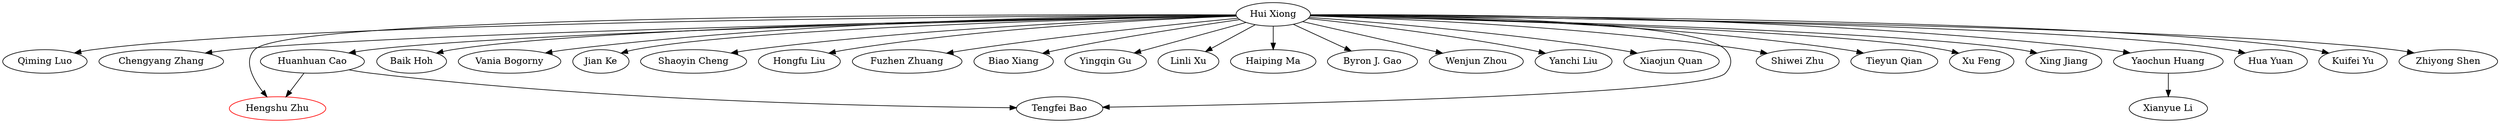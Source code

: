 strict digraph G{
"Hui Xiong" -> "Qiming Luo"
"Hui Xiong" -> "Chengyang Zhang"
"Huanhuan Cao" -> "Hengshu Zhu"
"Hui Xiong" -> "Baik Hoh"
"Hui Xiong" -> "Vania Bogorny"
"Hui Xiong" -> "Jian Ke"
"Hui Xiong" -> "Shaoyin Cheng"
"Hui Xiong" -> "Hongfu Liu"
"Hui Xiong" -> "Fuzhen Zhuang"
"Hui Xiong" -> "Biao Xiang"
"Hui Xiong" -> "Yingqin Gu"
"Hui Xiong" -> "Linli Xu"
"Hui Xiong" -> "Haiping Ma"
"Hui Xiong" -> "Byron J. Gao"
"Hui Xiong" -> "Wenjun Zhou"
"Hui Xiong" -> "Yanchi Liu"
"Hui Xiong" -> "Xiaojun Quan"
"Hui Xiong" -> "Tengfei Bao"
"Hui Xiong" -> "Shiwei Zhu"
"Hui Xiong" -> "Tieyun Qian"
"Hui Xiong" -> "Xu Feng"
"Hui Xiong" -> "Xing Jiang"
"Huanhuan Cao" -> "Tengfei Bao"
"Hui Xiong" -> "Hengshu Zhu"
"Hui Xiong" -> "Huanhuan Cao"
"Yaochun Huang" -> "Xianyue Li"
"Hui Xiong" -> "Hua Yuan"
"Hui Xiong" -> "Kuifei Yu"
"Hui Xiong" -> "Yaochun Huang"
"Hui Xiong" -> "Zhiyong Shen"
"Hengshu Zhu" [color = red]}
